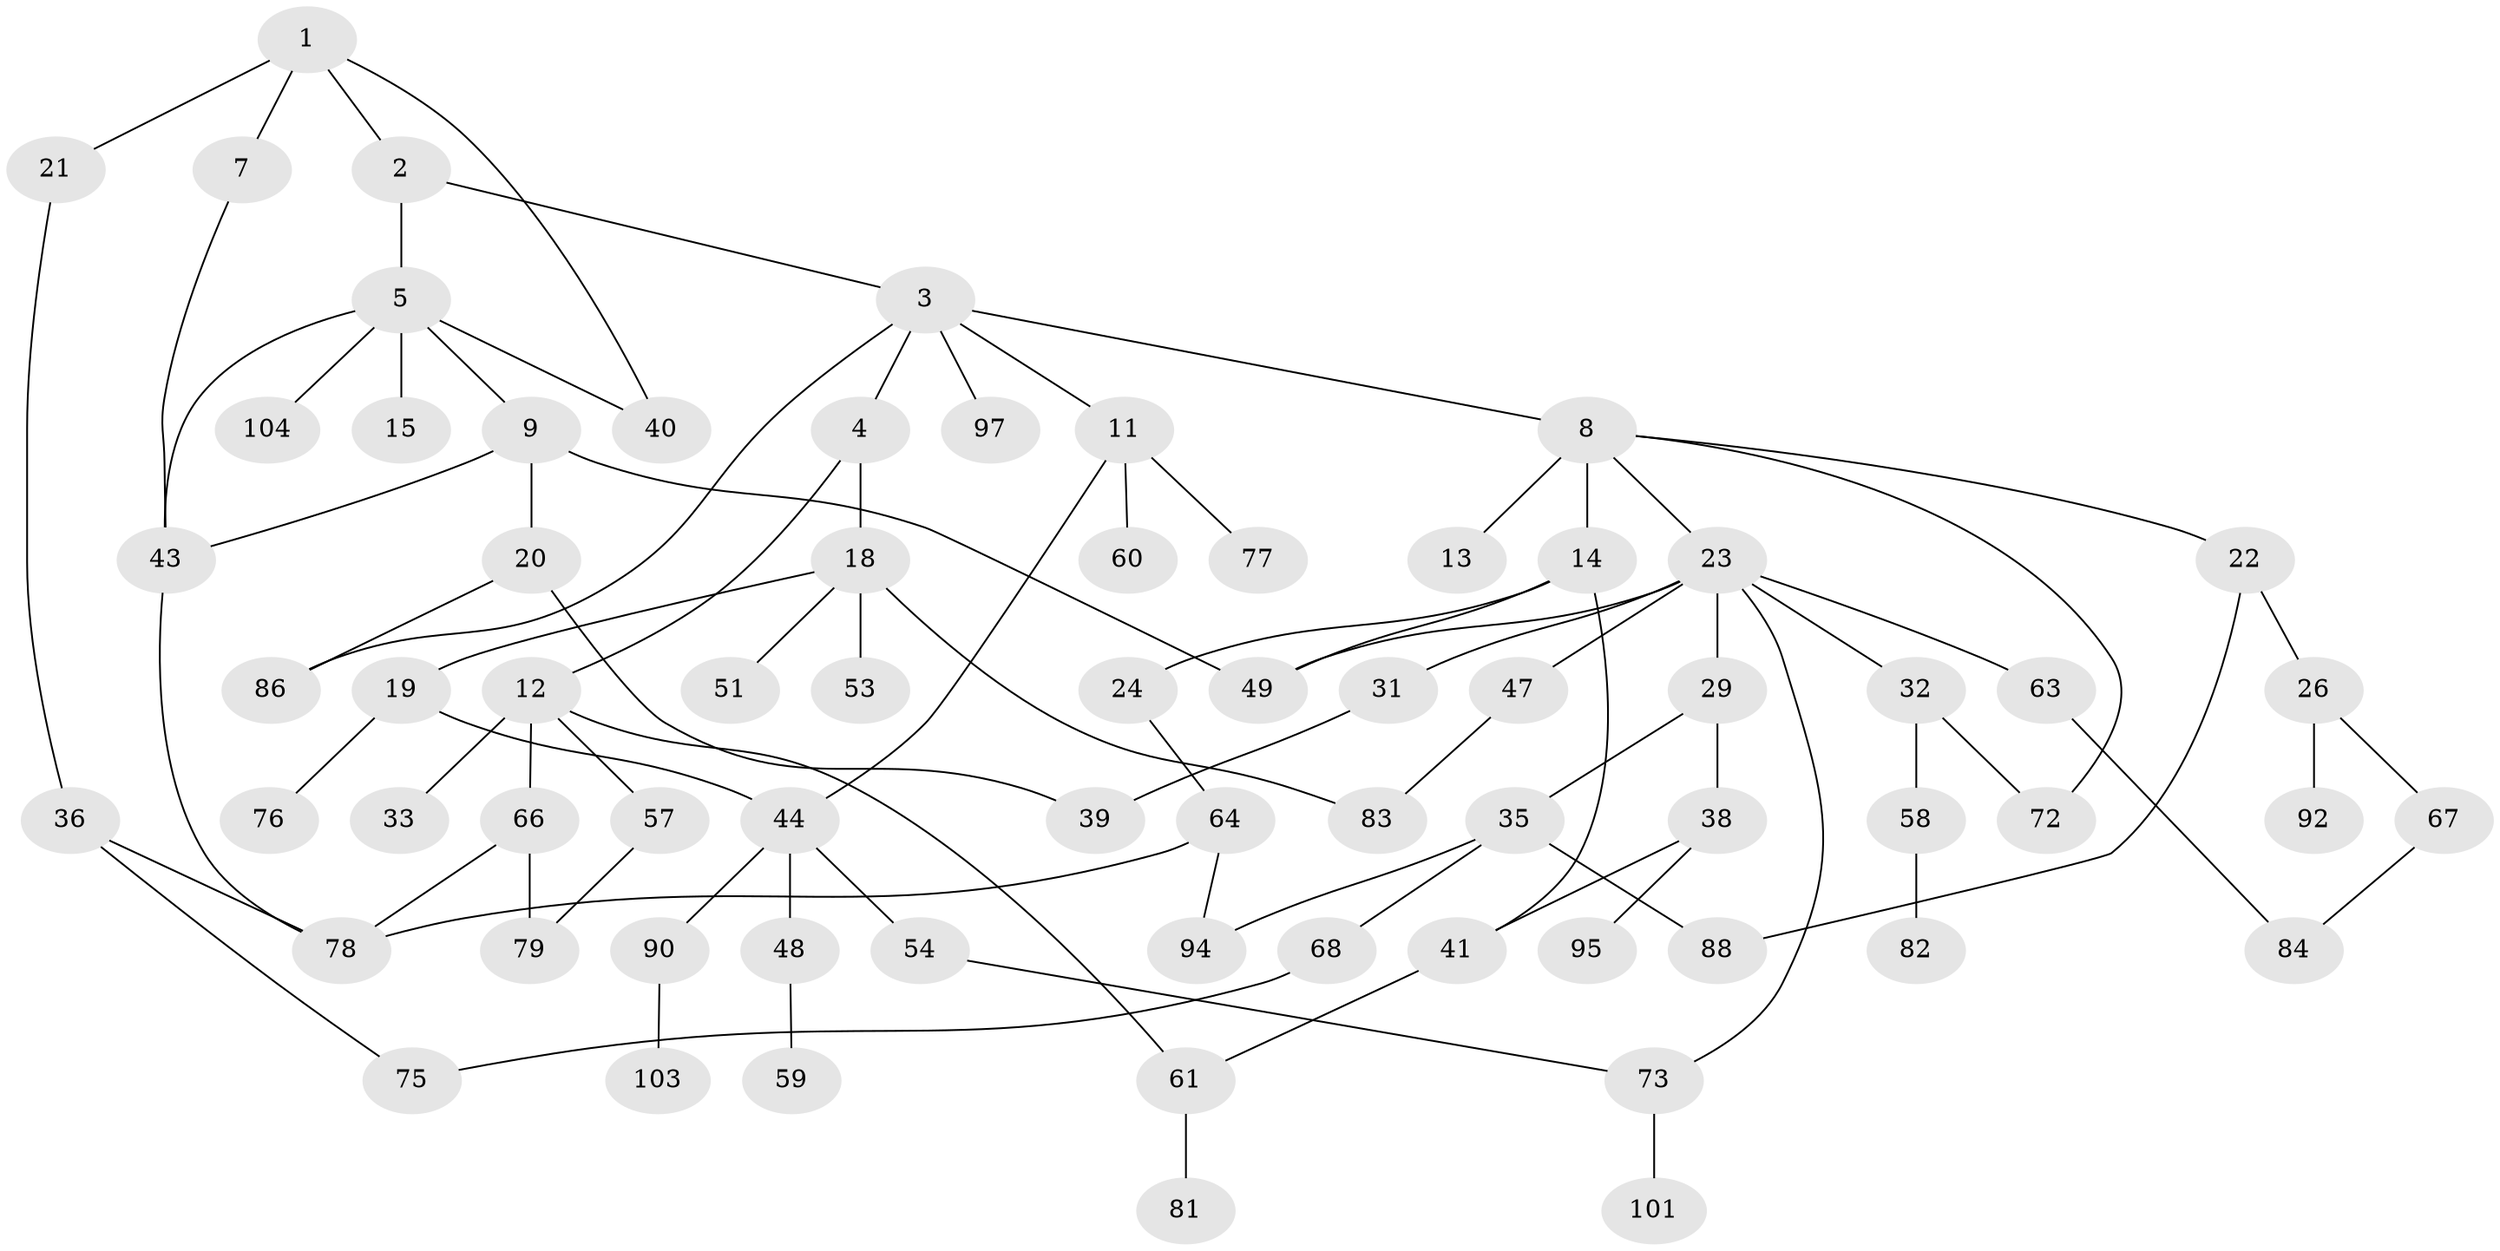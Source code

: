 // original degree distribution, {5: 0.057692307692307696, 4: 0.08653846153846154, 3: 0.20192307692307693, 2: 0.375, 7: 0.009615384615384616, 1: 0.25961538461538464, 9: 0.009615384615384616}
// Generated by graph-tools (version 1.1) at 2025/41/03/06/25 10:41:30]
// undirected, 70 vertices, 90 edges
graph export_dot {
graph [start="1"]
  node [color=gray90,style=filled];
  1 [super="+17"];
  2 [super="+99"];
  3 [super="+6"];
  4 [super="+10"];
  5 [super="+71"];
  7;
  8 [super="+56"];
  9 [super="+16"];
  11 [super="+37"];
  12 [super="+28"];
  13;
  14 [super="+25"];
  15;
  18 [super="+27"];
  19 [super="+30"];
  20 [super="+80"];
  21;
  22 [super="+42"];
  23 [super="+50"];
  24 [super="+52"];
  26 [super="+34"];
  29 [super="+87"];
  31;
  32 [super="+45"];
  33;
  35 [super="+70"];
  36 [super="+89"];
  38 [super="+65"];
  39;
  40;
  41 [super="+55"];
  43 [super="+74"];
  44 [super="+46"];
  47 [super="+91"];
  48;
  49 [super="+62"];
  51;
  53;
  54;
  57;
  58;
  59;
  60;
  61;
  63;
  64 [super="+69"];
  66 [super="+100"];
  67;
  68;
  72;
  73 [super="+102"];
  75;
  76;
  77;
  78 [super="+85"];
  79 [super="+96"];
  81;
  82;
  83;
  84;
  86 [super="+98"];
  88;
  90 [super="+93"];
  92;
  94;
  95;
  97;
  101;
  103;
  104;
  1 -- 2;
  1 -- 7;
  1 -- 21;
  1 -- 40;
  2 -- 3;
  2 -- 5;
  3 -- 4;
  3 -- 8;
  3 -- 11;
  3 -- 97;
  3 -- 86;
  4 -- 12;
  4 -- 18;
  5 -- 9;
  5 -- 15;
  5 -- 40;
  5 -- 104;
  5 -- 43;
  7 -- 43;
  8 -- 13 [weight=2];
  8 -- 14;
  8 -- 22;
  8 -- 23;
  8 -- 72;
  9 -- 20;
  9 -- 43;
  9 -- 49;
  11 -- 44;
  11 -- 60;
  11 -- 77;
  12 -- 61;
  12 -- 33;
  12 -- 66;
  12 -- 57;
  14 -- 24;
  14 -- 49;
  14 -- 41;
  18 -- 19;
  18 -- 51;
  18 -- 53;
  18 -- 83;
  19 -- 76;
  19 -- 44;
  20 -- 86;
  20 -- 39;
  21 -- 36;
  22 -- 26;
  22 -- 88;
  23 -- 29;
  23 -- 31;
  23 -- 32;
  23 -- 47;
  23 -- 63;
  23 -- 49;
  23 -- 73;
  24 -- 64;
  26 -- 92;
  26 -- 67;
  29 -- 35;
  29 -- 38;
  31 -- 39;
  32 -- 58;
  32 -- 72;
  35 -- 68;
  35 -- 88;
  35 -- 94;
  36 -- 75;
  36 -- 78;
  38 -- 95;
  38 -- 41;
  41 -- 61;
  43 -- 78;
  44 -- 48;
  44 -- 90;
  44 -- 54;
  47 -- 83;
  48 -- 59;
  54 -- 73;
  57 -- 79;
  58 -- 82;
  61 -- 81;
  63 -- 84;
  64 -- 78;
  64 -- 94;
  66 -- 79;
  66 -- 78;
  67 -- 84;
  68 -- 75;
  73 -- 101;
  90 -- 103;
}
